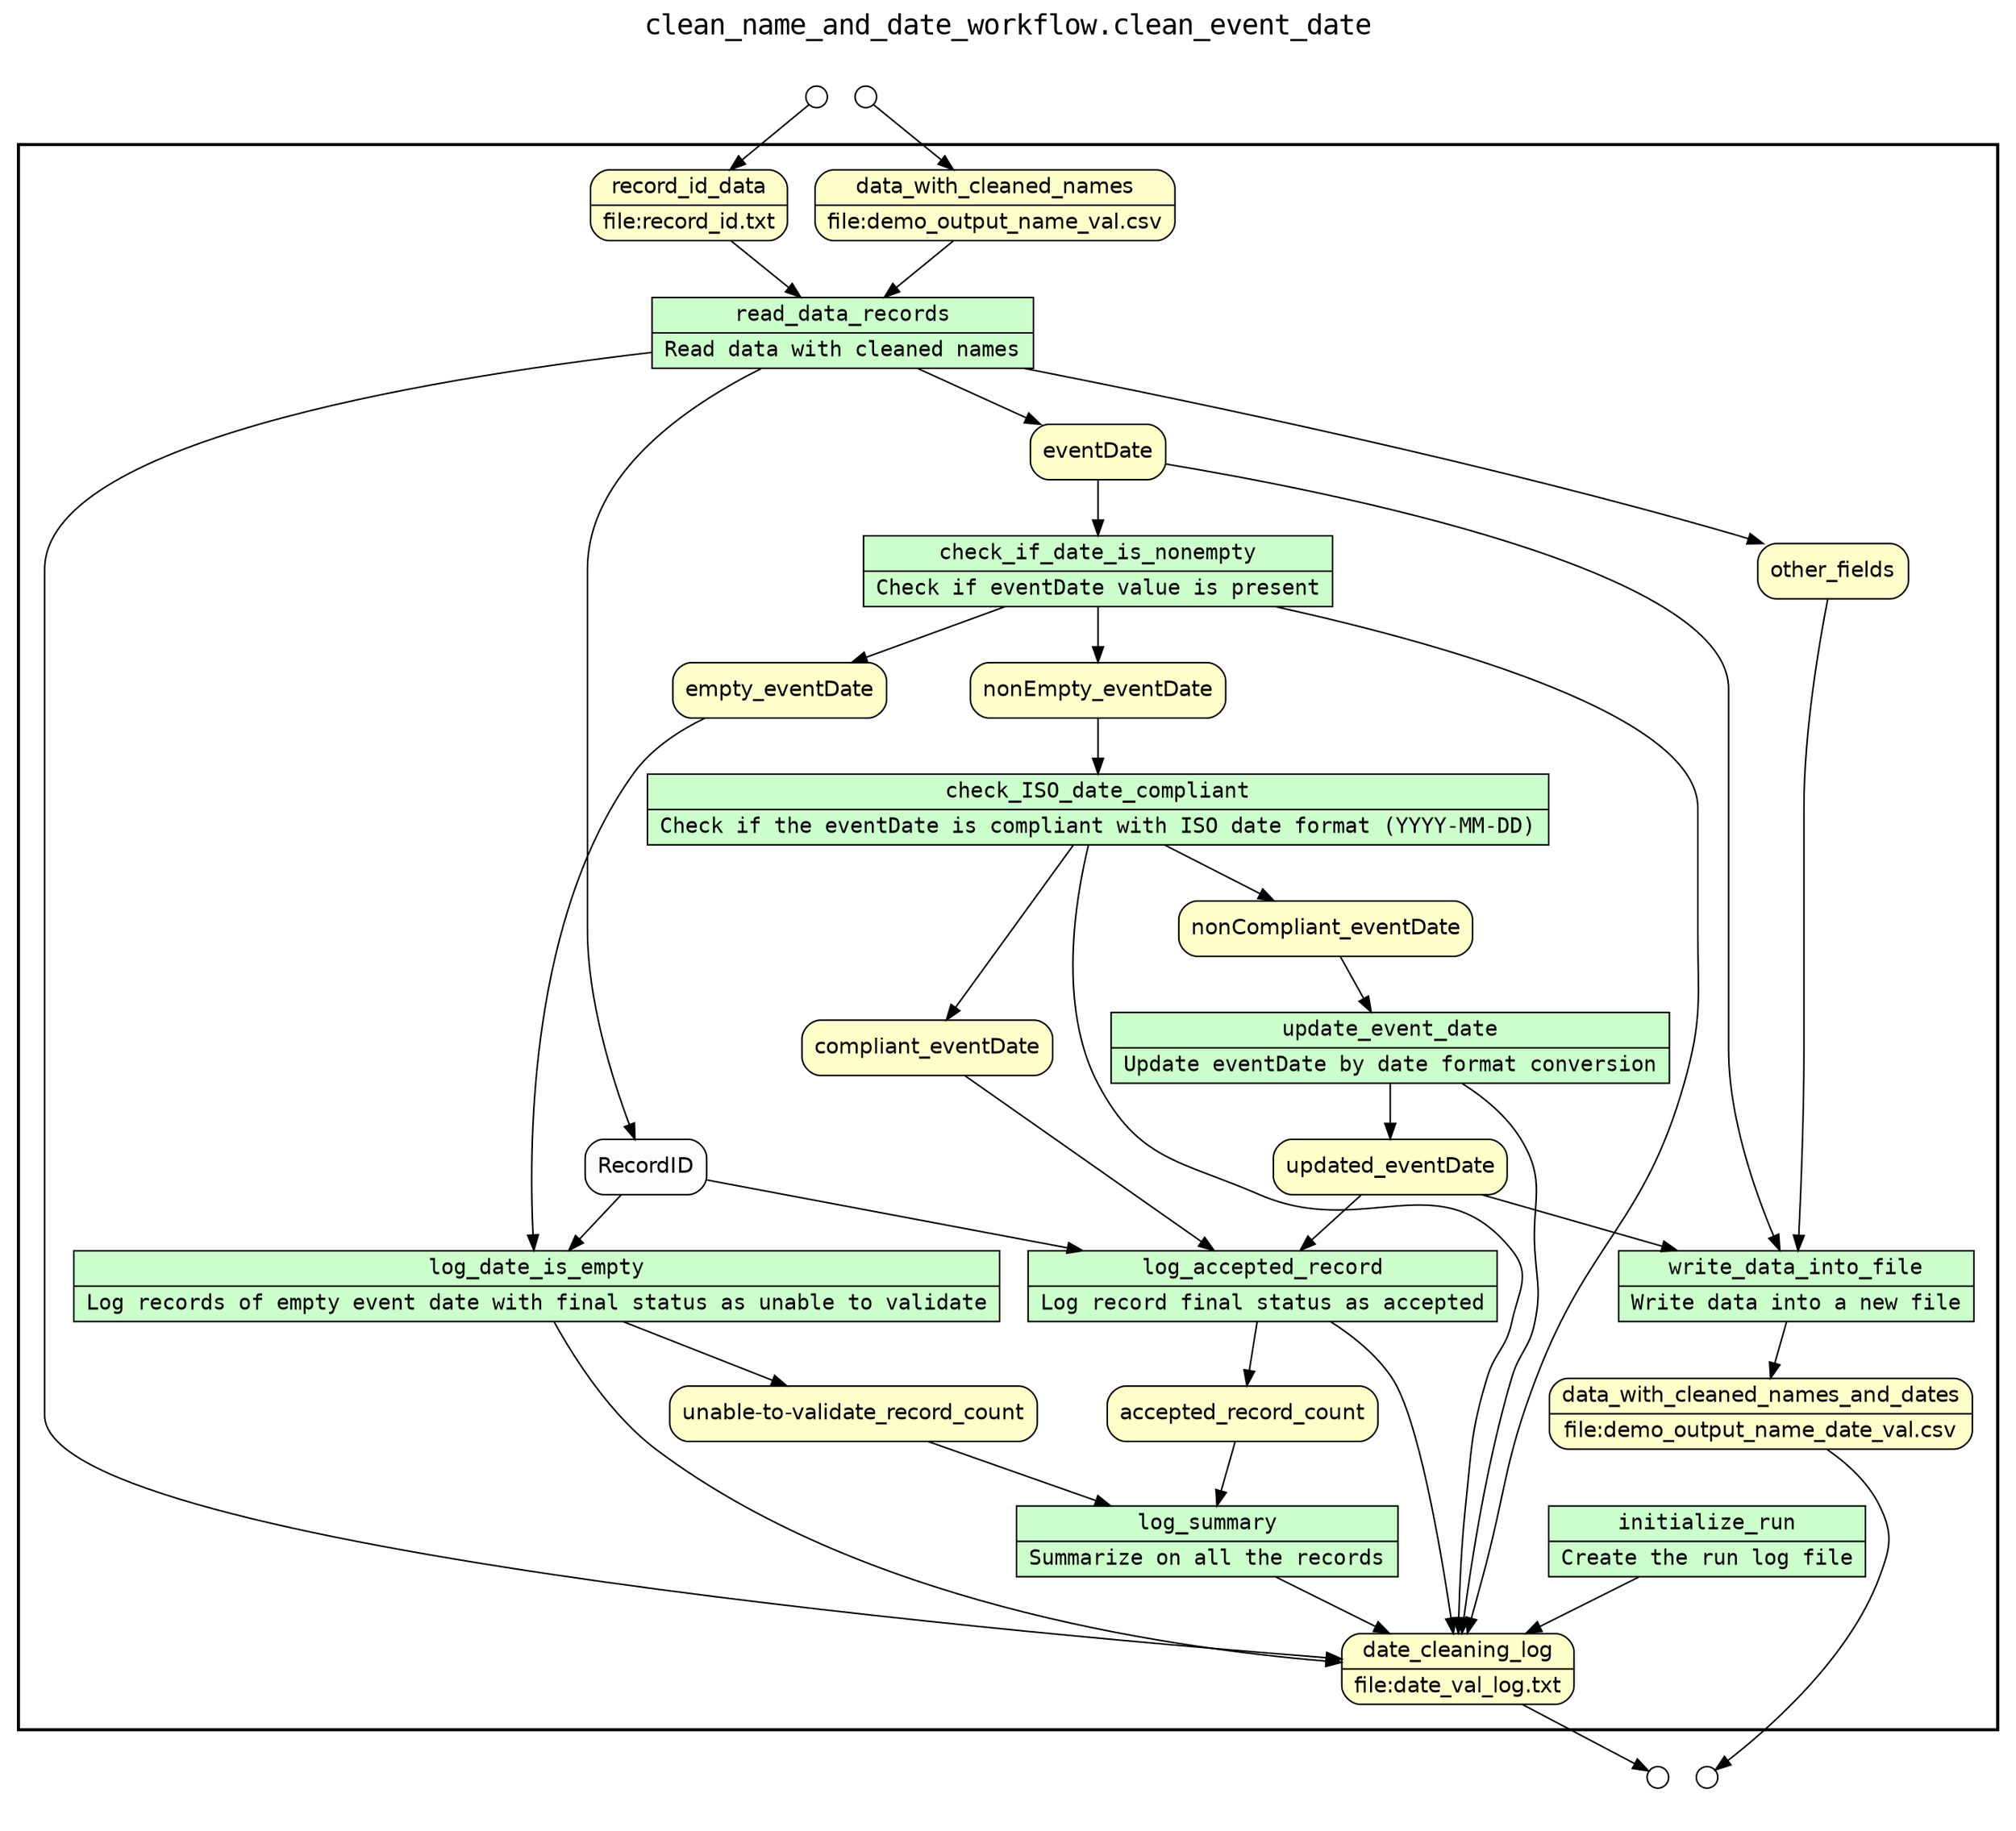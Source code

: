 
/* Start of top-level graph */
digraph Workflow {
rankdir=TB

/* Title for graph */
fontname=Courier; fontsize=18; labelloc=t
label="clean_name_and_date_workflow.clean_event_date"

/* Start of double cluster for drawing box around nodes in workflow */
subgraph cluster_workflow_box_outer { label=""; color=black; penwidth=2
subgraph cluster_workflow_box_inner { label=""; color=white

/* Style for nodes representing atomic programs in workflow */
node[shape=box style=filled fillcolor="#CCFFCC" peripheries=1 fontname=Courier]

/* Nodes representing atomic programs in workflow */
initialize_run [shape=record rankdir=LR label="{<f0> initialize_run |<f1> Create the run log file}"];
read_data_records [shape=record rankdir=LR label="{<f0> read_data_records |<f1> Read data with cleaned names}"];
check_if_date_is_nonempty [shape=record rankdir=LR label="{<f0> check_if_date_is_nonempty |<f1> Check if eventDate value is present}"];
log_date_is_empty [shape=record rankdir=LR label="{<f0> log_date_is_empty |<f1> Log records of empty event date with final status as unable to validate}"];
check_ISO_date_compliant [shape=record rankdir=LR label="{<f0> check_ISO_date_compliant |<f1> Check if the eventDate is compliant with ISO date format (YYYY-MM-DD)}"];
update_event_date [shape=record rankdir=LR label="{<f0> update_event_date |<f1> Update eventDate by date format conversion}"];
log_accepted_record [shape=record rankdir=LR label="{<f0> log_accepted_record |<f1> Log record final status as accepted}"];
write_data_into_file [shape=record rankdir=LR label="{<f0> write_data_into_file |<f1> Write data into a new file}"];
log_summary [shape=record rankdir=LR label="{<f0> log_summary |<f1> Summarize on all the records}"];

/* Style for nodes representing non-parameter data channels in workflow */
node[shape=box style="rounded,filled" fillcolor="#FFFFCC" peripheries=1 fontname=Helvetica]

/* Nodes for non-parameter data channels in workflow */
data_with_cleaned_names_and_dates [shape=record rankdir=LR label="{<f0> data_with_cleaned_names_and_dates |<f1> file\:demo_output_name_date_val.csv}"];
date_cleaning_log [shape=record rankdir=LR label="{<f0> date_cleaning_log |<f1> file\:date_val_log.txt}"];
data_with_cleaned_names [shape=record rankdir=LR label="{<f0> data_with_cleaned_names |<f1> file\:demo_output_name_val.csv}"];
record_id_data [shape=record rankdir=LR label="{<f0> record_id_data |<f1> file\:record_id.txt}"];
eventDate
empty_eventDate
nonEmpty_eventDate
nonCompliant_eventDate
updated_eventDate
compliant_eventDate
other_fields
accepted_record_count
"unable-to-validate_record_count"

/* Style for nodes representing parameter channels in workflow */
node[shape=box style="rounded,filled" fillcolor="#FCFCFC" peripheries=1 fontname=Helvetica]

/* Nodes representing parameter channels in workflow */
RecordID

/* Edges representing connections between programs and channels */
initialize_run -> date_cleaning_log
read_data_records -> eventDate
read_data_records -> RecordID
read_data_records -> other_fields
read_data_records -> date_cleaning_log
data_with_cleaned_names -> read_data_records
record_id_data -> read_data_records
check_if_date_is_nonempty -> empty_eventDate
check_if_date_is_nonempty -> nonEmpty_eventDate
check_if_date_is_nonempty -> date_cleaning_log
eventDate -> check_if_date_is_nonempty
log_date_is_empty -> "unable-to-validate_record_count"
log_date_is_empty -> date_cleaning_log
RecordID -> log_date_is_empty
empty_eventDate -> log_date_is_empty
check_ISO_date_compliant -> compliant_eventDate
check_ISO_date_compliant -> nonCompliant_eventDate
check_ISO_date_compliant -> date_cleaning_log
nonEmpty_eventDate -> check_ISO_date_compliant
update_event_date -> updated_eventDate
update_event_date -> date_cleaning_log
nonCompliant_eventDate -> update_event_date
log_accepted_record -> accepted_record_count
log_accepted_record -> date_cleaning_log
RecordID -> log_accepted_record
updated_eventDate -> log_accepted_record
compliant_eventDate -> log_accepted_record
write_data_into_file -> data_with_cleaned_names_and_dates
other_fields -> write_data_into_file
updated_eventDate -> write_data_into_file
eventDate -> write_data_into_file
log_summary -> date_cleaning_log
accepted_record_count -> log_summary
"unable-to-validate_record_count" -> log_summary

/* End of double cluster for drawing box around nodes in workflow */
}}

/* Hidden double-cluster for grouping workflow input ports */
subgraph cluster_input_ports_group_outer { label=""; color=white
subgraph cluster_input_ports_group_inner { label=""; color=white

/* Style for nodes representing workflow input ports */
node[shape=circle style="rounded,filled" fillcolor="#FFFFFF" peripheries=1 fontname=Helvetica width=0.2]

/* Nodes representing workflow input ports */
data_with_cleaned_names_input_port [label=""]
record_id_data_input_port [label=""]

/* End of double-cluster for grouping workflow input ports */
}}

/* Hidden double-cluster for grouping workflow output ports */
subgraph cluster_output_ports_group_outer { label=""; color=white
subgraph cluster_output_ports_group_inner { label=""; color=white

/* Style for nodes representing workflow output ports */
node[shape=circle style="rounded,filled" fillcolor="#FFFFFF" peripheries=1 fontname=Helvetica width=0.2]

/* Nodes representing workflow output ports */
data_with_cleaned_names_and_dates_output_port [label=""]
date_cleaning_log_output_port [label=""]

/* End of double-cluster for grouping workflow output ports */
}}

/* Edges from input ports to channels */
data_with_cleaned_names_input_port -> data_with_cleaned_names
record_id_data_input_port -> record_id_data

/* Edges from channels to output ports */
data_with_cleaned_names_and_dates -> data_with_cleaned_names_and_dates_output_port
date_cleaning_log -> date_cleaning_log_output_port

/* End of top-level graph */
}

